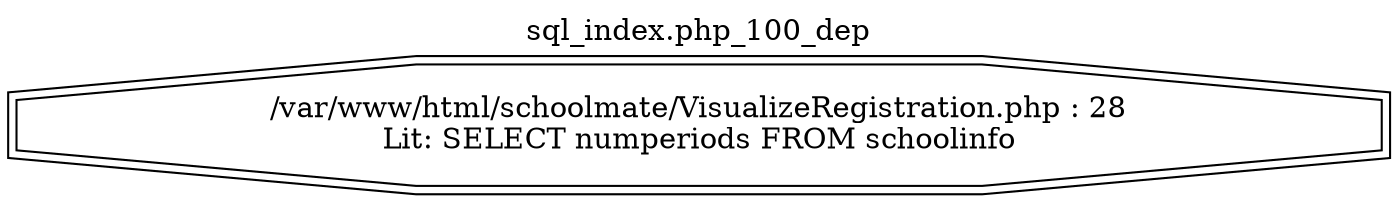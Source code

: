 digraph cfg {
  label="sql_index.php_100_dep";
  labelloc=t;
  n1 [shape=doubleoctagon, label="/var/www/html/schoolmate/VisualizeRegistration.php : 28\nLit: SELECT numperiods FROM schoolinfo\n"];
}

